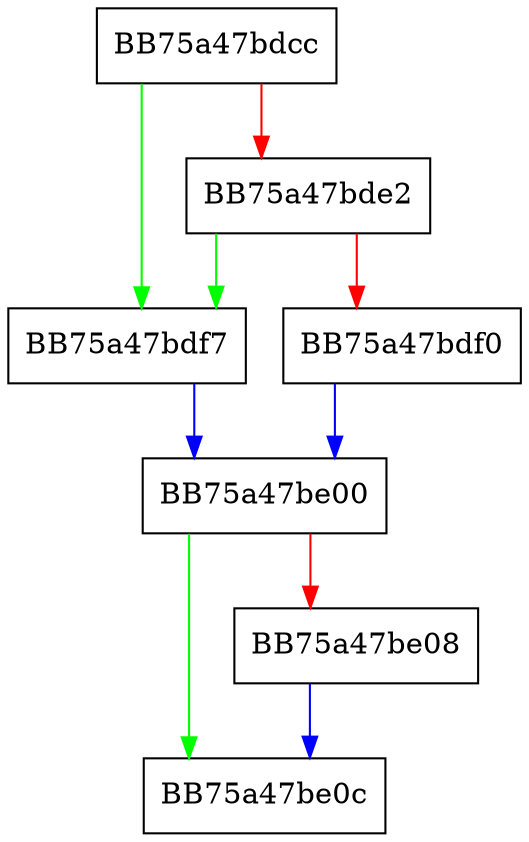 digraph handleMovedCursor {
  node [shape="box"];
  graph [splines=ortho];
  BB75a47bdcc -> BB75a47bdf7 [color="green"];
  BB75a47bdcc -> BB75a47bde2 [color="red"];
  BB75a47bde2 -> BB75a47bdf7 [color="green"];
  BB75a47bde2 -> BB75a47bdf0 [color="red"];
  BB75a47bdf0 -> BB75a47be00 [color="blue"];
  BB75a47bdf7 -> BB75a47be00 [color="blue"];
  BB75a47be00 -> BB75a47be0c [color="green"];
  BB75a47be00 -> BB75a47be08 [color="red"];
  BB75a47be08 -> BB75a47be0c [color="blue"];
}
